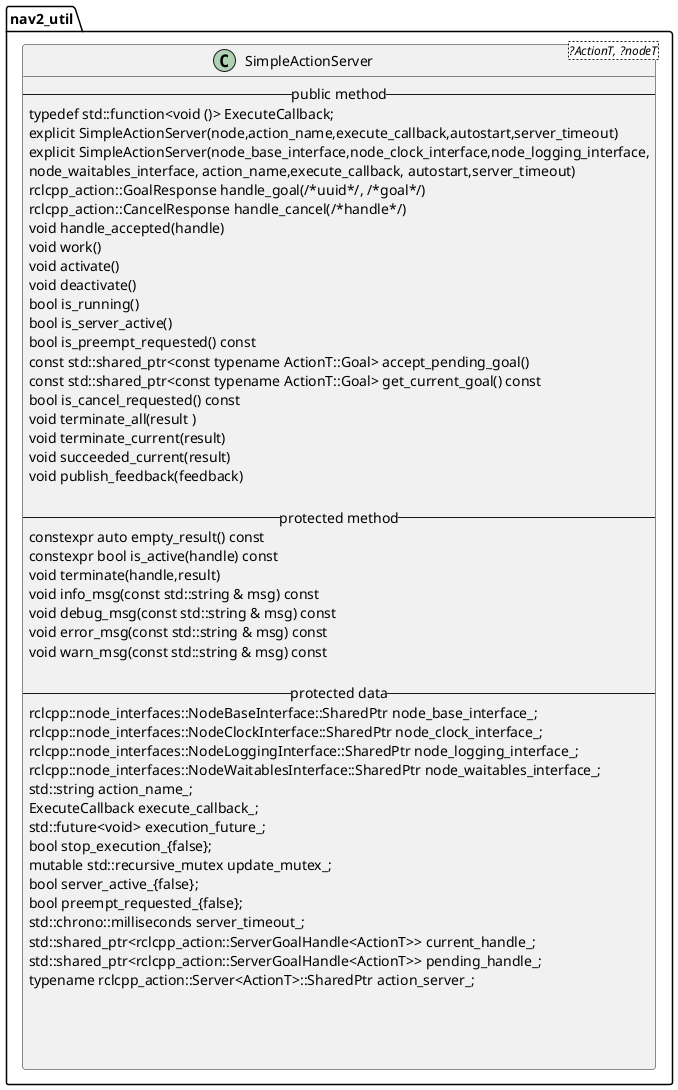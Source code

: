 @startuml
'https://plantuml.com/class-diagram

namespace nav2_util{
class SimpleActionServer<?ActionT, ?nodeT>{
-- public method --
typedef std::function<void ()> ExecuteCallback;
explicit SimpleActionServer(node,action_name,execute_callback,autostart,server_timeout)
explicit SimpleActionServer(node_base_interface,node_clock_interface,node_logging_interface,
node_waitables_interface, action_name,execute_callback, autostart,server_timeout)
rclcpp_action::GoalResponse handle_goal(/*uuid*/, /*goal*/)
rclcpp_action::CancelResponse handle_cancel(/*handle*/)
void handle_accepted(handle)
void work()
void activate()
void deactivate()
bool is_running()
bool is_server_active()
bool is_preempt_requested() const
const std::shared_ptr<const typename ActionT::Goal> accept_pending_goal()
const std::shared_ptr<const typename ActionT::Goal> get_current_goal() const
bool is_cancel_requested() const
void terminate_all(result )
void terminate_current(result)
void succeeded_current(result)
void publish_feedback(feedback)

-- protected method --
constexpr auto empty_result() const
constexpr bool is_active(handle) const
void terminate(handle,result)
void info_msg(const std::string & msg) const
void debug_msg(const std::string & msg) const
void error_msg(const std::string & msg) const
void warn_msg(const std::string & msg) const

-- protected data --
rclcpp::node_interfaces::NodeBaseInterface::SharedPtr node_base_interface_;
rclcpp::node_interfaces::NodeClockInterface::SharedPtr node_clock_interface_;
rclcpp::node_interfaces::NodeLoggingInterface::SharedPtr node_logging_interface_;
rclcpp::node_interfaces::NodeWaitablesInterface::SharedPtr node_waitables_interface_;
std::string action_name_;
ExecuteCallback execute_callback_;
std::future<void> execution_future_;
bool stop_execution_{false};
mutable std::recursive_mutex update_mutex_;
bool server_active_{false};
bool preempt_requested_{false};
std::chrono::milliseconds server_timeout_;
std::shared_ptr<rclcpp_action::ServerGoalHandle<ActionT>> current_handle_;
std::shared_ptr<rclcpp_action::ServerGoalHandle<ActionT>> pending_handle_;
typename rclcpp_action::Server<ActionT>::SharedPtr action_server_;




}


}
@enduml